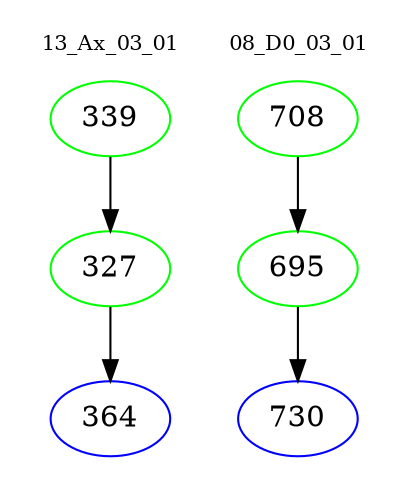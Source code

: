 digraph{
subgraph cluster_0 {
color = white
label = "13_Ax_03_01";
fontsize=10;
T0_339 [label="339", color="green"]
T0_339 -> T0_327 [color="black"]
T0_327 [label="327", color="green"]
T0_327 -> T0_364 [color="black"]
T0_364 [label="364", color="blue"]
}
subgraph cluster_1 {
color = white
label = "08_D0_03_01";
fontsize=10;
T1_708 [label="708", color="green"]
T1_708 -> T1_695 [color="black"]
T1_695 [label="695", color="green"]
T1_695 -> T1_730 [color="black"]
T1_730 [label="730", color="blue"]
}
}
